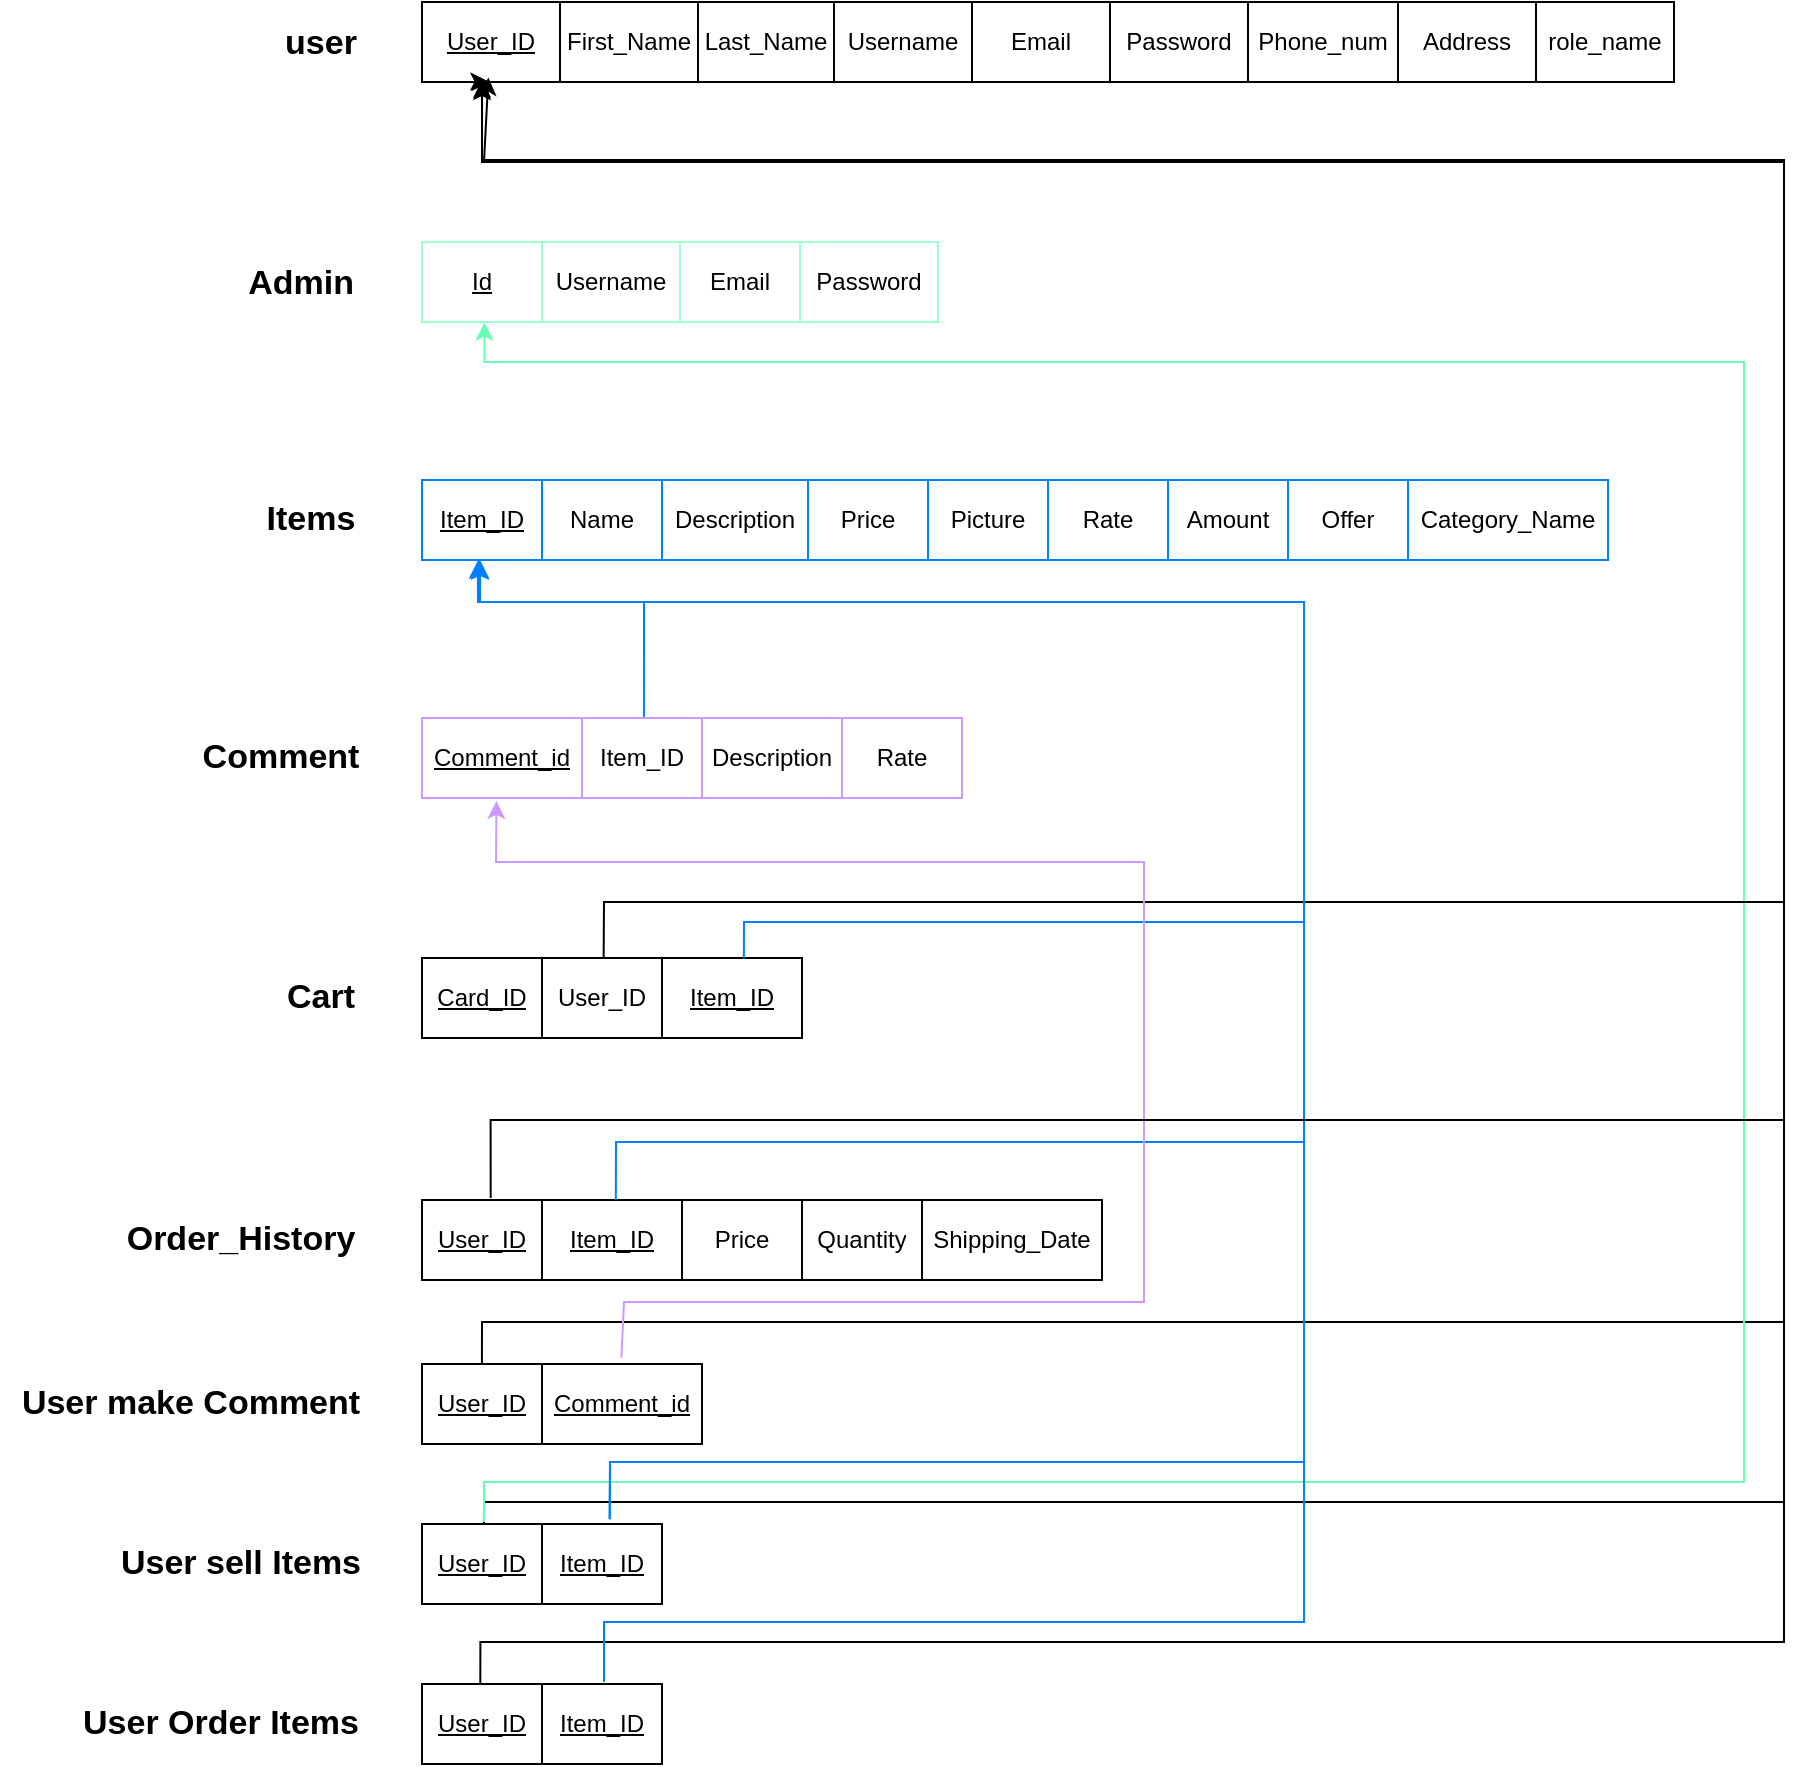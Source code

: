 <mxfile version="24.3.1" type="github">
  <diagram name="Page-1" id="xQmfJpdgPRTWPDpoaqdf">
    <mxGraphModel dx="890" dy="948" grid="1" gridSize="10" guides="1" tooltips="1" connect="1" arrows="1" fold="1" page="1" pageScale="1" pageWidth="1100" pageHeight="1100" math="0" shadow="0">
      <root>
        <mxCell id="0" />
        <mxCell id="1" parent="0" />
        <mxCell id="tr0Whg6YNkIq0rUrmcpO-4" value="" style="shape=table;startSize=0;container=1;collapsible=0;childLayout=tableLayout;" parent="1" vertex="1">
          <mxGeometry x="319" y="171" width="626" height="40" as="geometry" />
        </mxCell>
        <mxCell id="tr0Whg6YNkIq0rUrmcpO-5" value="" style="shape=tableRow;horizontal=0;startSize=0;swimlaneHead=0;swimlaneBody=0;strokeColor=inherit;top=0;left=0;bottom=0;right=0;collapsible=0;dropTarget=0;fillColor=none;points=[[0,0.5],[1,0.5]];portConstraint=eastwest;" parent="tr0Whg6YNkIq0rUrmcpO-4" vertex="1">
          <mxGeometry width="626" height="40" as="geometry" />
        </mxCell>
        <mxCell id="tr0Whg6YNkIq0rUrmcpO-6" value="&lt;div&gt;&lt;u&gt;User_ID&lt;/u&gt;&lt;/div&gt;" style="shape=partialRectangle;html=1;whiteSpace=wrap;connectable=0;strokeColor=inherit;overflow=hidden;fillColor=none;top=0;left=0;bottom=0;right=0;pointerEvents=1;" parent="tr0Whg6YNkIq0rUrmcpO-5" vertex="1">
          <mxGeometry width="69" height="40" as="geometry">
            <mxRectangle width="69" height="40" as="alternateBounds" />
          </mxGeometry>
        </mxCell>
        <mxCell id="tr0Whg6YNkIq0rUrmcpO-7" value="&lt;div&gt;First_Name&lt;/div&gt;" style="shape=partialRectangle;html=1;whiteSpace=wrap;connectable=0;strokeColor=inherit;overflow=hidden;fillColor=none;top=0;left=0;bottom=0;right=0;pointerEvents=1;" parent="tr0Whg6YNkIq0rUrmcpO-5" vertex="1">
          <mxGeometry x="69" width="69" height="40" as="geometry">
            <mxRectangle width="69" height="40" as="alternateBounds" />
          </mxGeometry>
        </mxCell>
        <mxCell id="tr0Whg6YNkIq0rUrmcpO-8" value="&lt;div&gt;Last_Name&lt;/div&gt;" style="shape=partialRectangle;html=1;whiteSpace=wrap;connectable=0;strokeColor=inherit;overflow=hidden;fillColor=none;top=0;left=0;bottom=0;right=0;pointerEvents=1;" parent="tr0Whg6YNkIq0rUrmcpO-5" vertex="1">
          <mxGeometry x="138" width="68" height="40" as="geometry">
            <mxRectangle width="68" height="40" as="alternateBounds" />
          </mxGeometry>
        </mxCell>
        <mxCell id="tr0Whg6YNkIq0rUrmcpO-9" value="&lt;div&gt;Username&lt;/div&gt;" style="shape=partialRectangle;html=1;whiteSpace=wrap;connectable=0;strokeColor=inherit;overflow=hidden;fillColor=none;top=0;left=0;bottom=0;right=0;pointerEvents=1;" parent="tr0Whg6YNkIq0rUrmcpO-5" vertex="1">
          <mxGeometry x="206" width="69" height="40" as="geometry">
            <mxRectangle width="69" height="40" as="alternateBounds" />
          </mxGeometry>
        </mxCell>
        <mxCell id="tr0Whg6YNkIq0rUrmcpO-10" value="&lt;div&gt;Email&lt;/div&gt;" style="shape=partialRectangle;html=1;whiteSpace=wrap;connectable=0;strokeColor=inherit;overflow=hidden;fillColor=none;top=0;left=0;bottom=0;right=0;pointerEvents=1;" parent="tr0Whg6YNkIq0rUrmcpO-5" vertex="1">
          <mxGeometry x="275" width="69" height="40" as="geometry">
            <mxRectangle width="69" height="40" as="alternateBounds" />
          </mxGeometry>
        </mxCell>
        <mxCell id="tr0Whg6YNkIq0rUrmcpO-11" value="Password" style="shape=partialRectangle;html=1;whiteSpace=wrap;connectable=0;strokeColor=inherit;overflow=hidden;fillColor=none;top=0;left=0;bottom=0;right=0;pointerEvents=1;" parent="tr0Whg6YNkIq0rUrmcpO-5" vertex="1">
          <mxGeometry x="344" width="69" height="40" as="geometry">
            <mxRectangle width="69" height="40" as="alternateBounds" />
          </mxGeometry>
        </mxCell>
        <mxCell id="tr0Whg6YNkIq0rUrmcpO-12" value="&lt;div&gt;Phone_num&lt;/div&gt;" style="shape=partialRectangle;html=1;whiteSpace=wrap;connectable=0;strokeColor=inherit;overflow=hidden;fillColor=none;top=0;left=0;bottom=0;right=0;pointerEvents=1;" parent="tr0Whg6YNkIq0rUrmcpO-5" vertex="1">
          <mxGeometry x="413" width="75" height="40" as="geometry">
            <mxRectangle width="75" height="40" as="alternateBounds" />
          </mxGeometry>
        </mxCell>
        <mxCell id="tr0Whg6YNkIq0rUrmcpO-13" value="Address" style="shape=partialRectangle;html=1;whiteSpace=wrap;connectable=0;strokeColor=inherit;overflow=hidden;fillColor=none;top=0;left=0;bottom=0;right=0;pointerEvents=1;" parent="tr0Whg6YNkIq0rUrmcpO-5" vertex="1">
          <mxGeometry x="488" width="69" height="40" as="geometry">
            <mxRectangle width="69" height="40" as="alternateBounds" />
          </mxGeometry>
        </mxCell>
        <mxCell id="vyuRnfYYCVV1Z0dcyBoy-5" value="&lt;div&gt;role_name&lt;/div&gt;" style="shape=partialRectangle;html=1;whiteSpace=wrap;connectable=0;strokeColor=inherit;overflow=hidden;fillColor=none;top=0;left=0;bottom=0;right=0;pointerEvents=1;" vertex="1" parent="tr0Whg6YNkIq0rUrmcpO-5">
          <mxGeometry x="557" width="69" height="40" as="geometry">
            <mxRectangle width="69" height="40" as="alternateBounds" />
          </mxGeometry>
        </mxCell>
        <mxCell id="tr0Whg6YNkIq0rUrmcpO-14" value="" style="shape=table;startSize=0;container=1;collapsible=0;childLayout=tableLayout;strokeColor=#99FFCC;" parent="1" vertex="1">
          <mxGeometry x="319" y="291" width="258" height="40" as="geometry" />
        </mxCell>
        <mxCell id="tr0Whg6YNkIq0rUrmcpO-15" value="" style="shape=tableRow;horizontal=0;startSize=0;swimlaneHead=0;swimlaneBody=0;strokeColor=inherit;top=0;left=0;bottom=0;right=0;collapsible=0;dropTarget=0;fillColor=none;points=[[0,0.5],[1,0.5]];portConstraint=eastwest;" parent="tr0Whg6YNkIq0rUrmcpO-14" vertex="1">
          <mxGeometry width="258" height="40" as="geometry" />
        </mxCell>
        <mxCell id="tr0Whg6YNkIq0rUrmcpO-16" value="&lt;u&gt;Id&lt;/u&gt;" style="shape=partialRectangle;html=1;whiteSpace=wrap;connectable=0;strokeColor=inherit;overflow=hidden;fillColor=none;top=0;left=0;bottom=0;right=0;pointerEvents=1;" parent="tr0Whg6YNkIq0rUrmcpO-15" vertex="1">
          <mxGeometry width="60" height="40" as="geometry">
            <mxRectangle width="60" height="40" as="alternateBounds" />
          </mxGeometry>
        </mxCell>
        <mxCell id="tr0Whg6YNkIq0rUrmcpO-17" value="&lt;div&gt;Username&lt;/div&gt;" style="shape=partialRectangle;html=1;whiteSpace=wrap;connectable=0;strokeColor=inherit;overflow=hidden;fillColor=none;top=0;left=0;bottom=0;right=0;pointerEvents=1;" parent="tr0Whg6YNkIq0rUrmcpO-15" vertex="1">
          <mxGeometry x="60" width="69" height="40" as="geometry">
            <mxRectangle width="69" height="40" as="alternateBounds" />
          </mxGeometry>
        </mxCell>
        <mxCell id="tr0Whg6YNkIq0rUrmcpO-18" value="&lt;div&gt;Email&lt;/div&gt;" style="shape=partialRectangle;html=1;whiteSpace=wrap;connectable=0;strokeColor=inherit;overflow=hidden;fillColor=none;top=0;left=0;bottom=0;right=0;pointerEvents=1;" parent="tr0Whg6YNkIq0rUrmcpO-15" vertex="1">
          <mxGeometry x="129" width="60" height="40" as="geometry">
            <mxRectangle width="60" height="40" as="alternateBounds" />
          </mxGeometry>
        </mxCell>
        <mxCell id="tr0Whg6YNkIq0rUrmcpO-19" value="Password" style="shape=partialRectangle;html=1;whiteSpace=wrap;connectable=0;strokeColor=inherit;overflow=hidden;fillColor=none;top=0;left=0;bottom=0;right=0;pointerEvents=1;" parent="tr0Whg6YNkIq0rUrmcpO-15" vertex="1">
          <mxGeometry x="189" width="69" height="40" as="geometry">
            <mxRectangle width="69" height="40" as="alternateBounds" />
          </mxGeometry>
        </mxCell>
        <mxCell id="tr0Whg6YNkIq0rUrmcpO-20" value="" style="shape=table;startSize=0;container=1;collapsible=0;childLayout=tableLayout;strokeColor=#007FFF;" parent="1" vertex="1">
          <mxGeometry x="319" y="410" width="593" height="40" as="geometry" />
        </mxCell>
        <mxCell id="tr0Whg6YNkIq0rUrmcpO-21" value="" style="shape=tableRow;horizontal=0;startSize=0;swimlaneHead=0;swimlaneBody=0;strokeColor=inherit;top=0;left=0;bottom=0;right=0;collapsible=0;dropTarget=0;fillColor=none;points=[[0,0.5],[1,0.5]];portConstraint=eastwest;" parent="tr0Whg6YNkIq0rUrmcpO-20" vertex="1">
          <mxGeometry width="593" height="40" as="geometry" />
        </mxCell>
        <mxCell id="tr0Whg6YNkIq0rUrmcpO-22" value="&lt;div&gt;&lt;u&gt;Item_ID&lt;/u&gt;&lt;/div&gt;" style="shape=partialRectangle;html=1;whiteSpace=wrap;connectable=0;strokeColor=inherit;overflow=hidden;fillColor=none;top=0;left=0;bottom=0;right=0;pointerEvents=1;" parent="tr0Whg6YNkIq0rUrmcpO-21" vertex="1">
          <mxGeometry width="60" height="40" as="geometry">
            <mxRectangle width="60" height="40" as="alternateBounds" />
          </mxGeometry>
        </mxCell>
        <mxCell id="tr0Whg6YNkIq0rUrmcpO-23" value="Name" style="shape=partialRectangle;html=1;whiteSpace=wrap;connectable=0;strokeColor=inherit;overflow=hidden;fillColor=none;top=0;left=0;bottom=0;right=0;pointerEvents=1;" parent="tr0Whg6YNkIq0rUrmcpO-21" vertex="1">
          <mxGeometry x="60" width="60" height="40" as="geometry">
            <mxRectangle width="60" height="40" as="alternateBounds" />
          </mxGeometry>
        </mxCell>
        <mxCell id="tr0Whg6YNkIq0rUrmcpO-24" value="&lt;div&gt;Description&lt;/div&gt;" style="shape=partialRectangle;html=1;whiteSpace=wrap;connectable=0;strokeColor=inherit;overflow=hidden;fillColor=none;top=0;left=0;bottom=0;right=0;pointerEvents=1;" parent="tr0Whg6YNkIq0rUrmcpO-21" vertex="1">
          <mxGeometry x="120" width="73" height="40" as="geometry">
            <mxRectangle width="73" height="40" as="alternateBounds" />
          </mxGeometry>
        </mxCell>
        <mxCell id="tr0Whg6YNkIq0rUrmcpO-25" value="&lt;div&gt;Price&lt;/div&gt;" style="shape=partialRectangle;html=1;whiteSpace=wrap;connectable=0;strokeColor=inherit;overflow=hidden;fillColor=none;top=0;left=0;bottom=0;right=0;pointerEvents=1;" parent="tr0Whg6YNkIq0rUrmcpO-21" vertex="1">
          <mxGeometry x="193" width="60" height="40" as="geometry">
            <mxRectangle width="60" height="40" as="alternateBounds" />
          </mxGeometry>
        </mxCell>
        <mxCell id="tr0Whg6YNkIq0rUrmcpO-26" value="Picture" style="shape=partialRectangle;html=1;whiteSpace=wrap;connectable=0;strokeColor=inherit;overflow=hidden;fillColor=none;top=0;left=0;bottom=0;right=0;pointerEvents=1;" parent="tr0Whg6YNkIq0rUrmcpO-21" vertex="1">
          <mxGeometry x="253" width="60" height="40" as="geometry">
            <mxRectangle width="60" height="40" as="alternateBounds" />
          </mxGeometry>
        </mxCell>
        <mxCell id="tr0Whg6YNkIq0rUrmcpO-27" value="Rate" style="shape=partialRectangle;html=1;whiteSpace=wrap;connectable=0;strokeColor=inherit;overflow=hidden;fillColor=none;top=0;left=0;bottom=0;right=0;pointerEvents=1;" parent="tr0Whg6YNkIq0rUrmcpO-21" vertex="1">
          <mxGeometry x="313" width="60" height="40" as="geometry">
            <mxRectangle width="60" height="40" as="alternateBounds" />
          </mxGeometry>
        </mxCell>
        <mxCell id="tr0Whg6YNkIq0rUrmcpO-28" value="&lt;div&gt;Amount&lt;/div&gt;" style="shape=partialRectangle;html=1;whiteSpace=wrap;connectable=0;strokeColor=inherit;overflow=hidden;fillColor=none;top=0;left=0;bottom=0;right=0;pointerEvents=1;" parent="tr0Whg6YNkIq0rUrmcpO-21" vertex="1">
          <mxGeometry x="373" width="60" height="40" as="geometry">
            <mxRectangle width="60" height="40" as="alternateBounds" />
          </mxGeometry>
        </mxCell>
        <mxCell id="tr0Whg6YNkIq0rUrmcpO-29" value="Offer" style="shape=partialRectangle;html=1;whiteSpace=wrap;connectable=0;strokeColor=inherit;overflow=hidden;fillColor=none;top=0;left=0;bottom=0;right=0;pointerEvents=1;" parent="tr0Whg6YNkIq0rUrmcpO-21" vertex="1">
          <mxGeometry x="433" width="60" height="40" as="geometry">
            <mxRectangle width="60" height="40" as="alternateBounds" />
          </mxGeometry>
        </mxCell>
        <mxCell id="tr0Whg6YNkIq0rUrmcpO-99" value="Category_Name" style="shape=partialRectangle;html=1;whiteSpace=wrap;connectable=0;strokeColor=inherit;overflow=hidden;fillColor=none;top=0;left=0;bottom=0;right=0;pointerEvents=1;" parent="tr0Whg6YNkIq0rUrmcpO-21" vertex="1">
          <mxGeometry x="493" width="100" height="40" as="geometry">
            <mxRectangle width="100" height="40" as="alternateBounds" />
          </mxGeometry>
        </mxCell>
        <mxCell id="tr0Whg6YNkIq0rUrmcpO-30" value="&lt;div style=&quot;font-size: 18px;&quot;&gt;&lt;font size=&quot;1&quot;&gt;&lt;b&gt;&lt;font style=&quot;font-size: 17px;&quot;&gt;user&lt;/font&gt;&lt;/b&gt;&lt;/font&gt;&lt;/div&gt;" style="text;html=1;align=center;verticalAlign=middle;resizable=0;points=[];autosize=1;strokeColor=none;fillColor=none;" parent="1" vertex="1">
          <mxGeometry x="238" y="171" width="60" height="40" as="geometry" />
        </mxCell>
        <mxCell id="tr0Whg6YNkIq0rUrmcpO-31" value="&lt;font style=&quot;font-size: 17px;&quot;&gt;&lt;b&gt;Items&lt;/b&gt;&lt;/font&gt;" style="text;html=1;align=center;verticalAlign=middle;resizable=0;points=[];autosize=1;strokeColor=none;fillColor=none;" parent="1" vertex="1">
          <mxGeometry x="228" y="415" width="70" height="30" as="geometry" />
        </mxCell>
        <mxCell id="tr0Whg6YNkIq0rUrmcpO-32" value="&lt;div style=&quot;font-size: 18px;&quot;&gt;&lt;font size=&quot;1&quot;&gt;&lt;b&gt;&lt;font style=&quot;font-size: 17px;&quot;&gt;Admin&lt;/font&gt;&lt;/b&gt;&lt;/font&gt;&lt;/div&gt;" style="text;html=1;align=center;verticalAlign=middle;resizable=0;points=[];autosize=1;strokeColor=none;fillColor=none;" parent="1" vertex="1">
          <mxGeometry x="218" y="291" width="80" height="40" as="geometry" />
        </mxCell>
        <mxCell id="tr0Whg6YNkIq0rUrmcpO-40" value="&lt;div&gt;&lt;font style=&quot;font-size: 17px;&quot;&gt;&lt;b&gt;Comment&lt;/b&gt;&lt;/font&gt;&lt;/div&gt;" style="text;html=1;align=center;verticalAlign=middle;resizable=0;points=[];autosize=1;strokeColor=none;fillColor=none;" parent="1" vertex="1">
          <mxGeometry x="198" y="534" width="100" height="30" as="geometry" />
        </mxCell>
        <mxCell id="tr0Whg6YNkIq0rUrmcpO-42" value="" style="shape=table;startSize=0;container=1;collapsible=0;childLayout=tableLayout;strokeColor=#CC99FF;" parent="1" vertex="1">
          <mxGeometry x="319" y="529" width="270" height="40" as="geometry" />
        </mxCell>
        <mxCell id="tr0Whg6YNkIq0rUrmcpO-43" value="" style="shape=tableRow;horizontal=0;startSize=0;swimlaneHead=0;swimlaneBody=0;strokeColor=inherit;top=0;left=0;bottom=0;right=0;collapsible=0;dropTarget=0;fillColor=none;points=[[0,0.5],[1,0.5]];portConstraint=eastwest;" parent="tr0Whg6YNkIq0rUrmcpO-42" vertex="1">
          <mxGeometry width="270" height="40" as="geometry" />
        </mxCell>
        <mxCell id="tr0Whg6YNkIq0rUrmcpO-44" value="&lt;u&gt;Comment_id&lt;/u&gt;" style="shape=partialRectangle;html=1;whiteSpace=wrap;connectable=0;strokeColor=inherit;overflow=hidden;fillColor=none;top=0;left=0;bottom=0;right=0;pointerEvents=1;" parent="tr0Whg6YNkIq0rUrmcpO-43" vertex="1">
          <mxGeometry width="80" height="40" as="geometry">
            <mxRectangle width="80" height="40" as="alternateBounds" />
          </mxGeometry>
        </mxCell>
        <mxCell id="tr0Whg6YNkIq0rUrmcpO-45" value="&lt;div&gt;Item_ID&lt;/div&gt;" style="shape=partialRectangle;html=1;whiteSpace=wrap;connectable=0;strokeColor=inherit;overflow=hidden;fillColor=none;top=0;left=0;bottom=0;right=0;pointerEvents=1;" parent="tr0Whg6YNkIq0rUrmcpO-43" vertex="1">
          <mxGeometry x="80" width="60" height="40" as="geometry">
            <mxRectangle width="60" height="40" as="alternateBounds" />
          </mxGeometry>
        </mxCell>
        <mxCell id="tr0Whg6YNkIq0rUrmcpO-46" value="&lt;div&gt;Description&lt;/div&gt;" style="shape=partialRectangle;html=1;whiteSpace=wrap;connectable=0;strokeColor=inherit;overflow=hidden;fillColor=none;top=0;left=0;bottom=0;right=0;pointerEvents=1;" parent="tr0Whg6YNkIq0rUrmcpO-43" vertex="1">
          <mxGeometry x="140" width="70" height="40" as="geometry">
            <mxRectangle width="70" height="40" as="alternateBounds" />
          </mxGeometry>
        </mxCell>
        <mxCell id="tr0Whg6YNkIq0rUrmcpO-47" value="Rate" style="shape=partialRectangle;html=1;whiteSpace=wrap;connectable=0;strokeColor=inherit;overflow=hidden;fillColor=none;top=0;left=0;bottom=0;right=0;pointerEvents=1;" parent="tr0Whg6YNkIq0rUrmcpO-43" vertex="1">
          <mxGeometry x="210" width="60" height="40" as="geometry">
            <mxRectangle width="60" height="40" as="alternateBounds" />
          </mxGeometry>
        </mxCell>
        <mxCell id="tr0Whg6YNkIq0rUrmcpO-48" value="" style="shape=table;startSize=0;container=1;collapsible=0;childLayout=tableLayout;" parent="1" vertex="1">
          <mxGeometry x="319" y="649" width="190" height="40" as="geometry" />
        </mxCell>
        <mxCell id="tr0Whg6YNkIq0rUrmcpO-49" value="" style="shape=tableRow;horizontal=0;startSize=0;swimlaneHead=0;swimlaneBody=0;strokeColor=inherit;top=0;left=0;bottom=0;right=0;collapsible=0;dropTarget=0;fillColor=none;points=[[0,0.5],[1,0.5]];portConstraint=eastwest;" parent="tr0Whg6YNkIq0rUrmcpO-48" vertex="1">
          <mxGeometry width="190" height="40" as="geometry" />
        </mxCell>
        <mxCell id="tr0Whg6YNkIq0rUrmcpO-50" value="&lt;div&gt;&lt;u&gt;Card_ID&lt;/u&gt;&lt;/div&gt;" style="shape=partialRectangle;html=1;whiteSpace=wrap;connectable=0;strokeColor=inherit;overflow=hidden;fillColor=none;top=0;left=0;bottom=0;right=0;pointerEvents=1;" parent="tr0Whg6YNkIq0rUrmcpO-49" vertex="1">
          <mxGeometry width="60" height="40" as="geometry">
            <mxRectangle width="60" height="40" as="alternateBounds" />
          </mxGeometry>
        </mxCell>
        <mxCell id="tr0Whg6YNkIq0rUrmcpO-51" value="&lt;div&gt;User_ID&lt;/div&gt;" style="shape=partialRectangle;html=1;whiteSpace=wrap;connectable=0;strokeColor=inherit;overflow=hidden;fillColor=none;top=0;left=0;bottom=0;right=0;pointerEvents=1;" parent="tr0Whg6YNkIq0rUrmcpO-49" vertex="1">
          <mxGeometry x="60" width="60" height="40" as="geometry">
            <mxRectangle width="60" height="40" as="alternateBounds" />
          </mxGeometry>
        </mxCell>
        <mxCell id="tr0Whg6YNkIq0rUrmcpO-52" value="&lt;div&gt;&lt;u&gt;Item_ID&lt;/u&gt;&lt;/div&gt;" style="shape=partialRectangle;html=1;whiteSpace=wrap;connectable=0;strokeColor=inherit;overflow=hidden;fillColor=none;top=0;left=0;bottom=0;right=0;pointerEvents=1;" parent="tr0Whg6YNkIq0rUrmcpO-49" vertex="1">
          <mxGeometry x="120" width="70" height="40" as="geometry">
            <mxRectangle width="70" height="40" as="alternateBounds" />
          </mxGeometry>
        </mxCell>
        <mxCell id="tr0Whg6YNkIq0rUrmcpO-53" value="&lt;div&gt;&lt;font style=&quot;font-size: 17px;&quot;&gt;&lt;b&gt;Cart&lt;/b&gt;&lt;/font&gt;&lt;/div&gt;" style="text;html=1;align=center;verticalAlign=middle;resizable=0;points=[];autosize=1;strokeColor=none;fillColor=none;" parent="1" vertex="1">
          <mxGeometry x="238" y="654" width="60" height="30" as="geometry" />
        </mxCell>
        <mxCell id="tr0Whg6YNkIq0rUrmcpO-54" value="" style="shape=table;startSize=0;container=1;collapsible=0;childLayout=tableLayout;" parent="1" vertex="1">
          <mxGeometry x="319" y="770" width="340" height="40" as="geometry" />
        </mxCell>
        <mxCell id="tr0Whg6YNkIq0rUrmcpO-55" value="" style="shape=tableRow;horizontal=0;startSize=0;swimlaneHead=0;swimlaneBody=0;strokeColor=inherit;top=0;left=0;bottom=0;right=0;collapsible=0;dropTarget=0;fillColor=none;points=[[0,0.5],[1,0.5]];portConstraint=eastwest;" parent="tr0Whg6YNkIq0rUrmcpO-54" vertex="1">
          <mxGeometry width="340" height="40" as="geometry" />
        </mxCell>
        <mxCell id="tr0Whg6YNkIq0rUrmcpO-56" value="&lt;div&gt;&lt;u&gt;User_ID&lt;/u&gt;&lt;/div&gt;" style="shape=partialRectangle;html=1;whiteSpace=wrap;connectable=0;strokeColor=inherit;overflow=hidden;fillColor=none;top=0;left=0;bottom=0;right=0;pointerEvents=1;" parent="tr0Whg6YNkIq0rUrmcpO-55" vertex="1">
          <mxGeometry width="60" height="40" as="geometry">
            <mxRectangle width="60" height="40" as="alternateBounds" />
          </mxGeometry>
        </mxCell>
        <mxCell id="tr0Whg6YNkIq0rUrmcpO-57" value="&lt;div&gt;&lt;u&gt;Item_ID&lt;/u&gt;&lt;/div&gt;" style="shape=partialRectangle;html=1;whiteSpace=wrap;connectable=0;strokeColor=inherit;overflow=hidden;fillColor=none;top=0;left=0;bottom=0;right=0;pointerEvents=1;" parent="tr0Whg6YNkIq0rUrmcpO-55" vertex="1">
          <mxGeometry x="60" width="70" height="40" as="geometry">
            <mxRectangle width="70" height="40" as="alternateBounds" />
          </mxGeometry>
        </mxCell>
        <mxCell id="tr0Whg6YNkIq0rUrmcpO-58" value="Price" style="shape=partialRectangle;html=1;whiteSpace=wrap;connectable=0;strokeColor=inherit;overflow=hidden;fillColor=none;top=0;left=0;bottom=0;right=0;pointerEvents=1;" parent="tr0Whg6YNkIq0rUrmcpO-55" vertex="1">
          <mxGeometry x="130" width="60" height="40" as="geometry">
            <mxRectangle width="60" height="40" as="alternateBounds" />
          </mxGeometry>
        </mxCell>
        <mxCell id="tr0Whg6YNkIq0rUrmcpO-59" value="Quantity" style="shape=partialRectangle;html=1;whiteSpace=wrap;connectable=0;strokeColor=inherit;overflow=hidden;fillColor=none;top=0;left=0;bottom=0;right=0;pointerEvents=1;" parent="tr0Whg6YNkIq0rUrmcpO-55" vertex="1">
          <mxGeometry x="190" width="60" height="40" as="geometry">
            <mxRectangle width="60" height="40" as="alternateBounds" />
          </mxGeometry>
        </mxCell>
        <mxCell id="tr0Whg6YNkIq0rUrmcpO-60" value="Shipping_Date" style="shape=partialRectangle;html=1;whiteSpace=wrap;connectable=0;strokeColor=inherit;overflow=hidden;fillColor=none;top=0;left=0;bottom=0;right=0;pointerEvents=1;" parent="tr0Whg6YNkIq0rUrmcpO-55" vertex="1">
          <mxGeometry x="250" width="90" height="40" as="geometry">
            <mxRectangle width="90" height="40" as="alternateBounds" />
          </mxGeometry>
        </mxCell>
        <mxCell id="tr0Whg6YNkIq0rUrmcpO-61" value="&lt;div&gt;&lt;font style=&quot;font-size: 17px;&quot;&gt;&lt;b&gt;Order_History&lt;br&gt;&lt;/b&gt;&lt;/font&gt;&lt;/div&gt;" style="text;html=1;align=center;verticalAlign=middle;resizable=0;points=[];autosize=1;strokeColor=none;fillColor=none;" parent="1" vertex="1">
          <mxGeometry x="158" y="775" width="140" height="30" as="geometry" />
        </mxCell>
        <mxCell id="tr0Whg6YNkIq0rUrmcpO-74" value="" style="shape=table;startSize=0;container=1;collapsible=0;childLayout=tableLayout;" parent="1" vertex="1">
          <mxGeometry x="319" y="852" width="140" height="40" as="geometry" />
        </mxCell>
        <mxCell id="tr0Whg6YNkIq0rUrmcpO-75" value="" style="shape=tableRow;horizontal=0;startSize=0;swimlaneHead=0;swimlaneBody=0;strokeColor=inherit;top=0;left=0;bottom=0;right=0;collapsible=0;dropTarget=0;fillColor=none;points=[[0,0.5],[1,0.5]];portConstraint=eastwest;" parent="tr0Whg6YNkIq0rUrmcpO-74" vertex="1">
          <mxGeometry width="140" height="40" as="geometry" />
        </mxCell>
        <mxCell id="tr0Whg6YNkIq0rUrmcpO-76" value="&lt;div&gt;&lt;u&gt;User_ID&lt;/u&gt;&lt;/div&gt;" style="shape=partialRectangle;html=1;whiteSpace=wrap;connectable=0;strokeColor=inherit;overflow=hidden;fillColor=none;top=0;left=0;bottom=0;right=0;pointerEvents=1;" parent="tr0Whg6YNkIq0rUrmcpO-75" vertex="1">
          <mxGeometry width="60" height="40" as="geometry">
            <mxRectangle width="60" height="40" as="alternateBounds" />
          </mxGeometry>
        </mxCell>
        <mxCell id="tr0Whg6YNkIq0rUrmcpO-77" value="&lt;u&gt;Comment_id&lt;/u&gt;" style="shape=partialRectangle;html=1;whiteSpace=wrap;connectable=0;strokeColor=inherit;overflow=hidden;fillColor=none;top=0;left=0;bottom=0;right=0;pointerEvents=1;" parent="tr0Whg6YNkIq0rUrmcpO-75" vertex="1">
          <mxGeometry x="60" width="80" height="40" as="geometry">
            <mxRectangle width="80" height="40" as="alternateBounds" />
          </mxGeometry>
        </mxCell>
        <mxCell id="tr0Whg6YNkIq0rUrmcpO-78" value="&lt;div&gt;&lt;font style=&quot;font-size: 17px;&quot;&gt;&lt;b&gt;User make Comment&lt;br&gt;&lt;/b&gt;&lt;/font&gt;&lt;/div&gt;" style="text;html=1;align=center;verticalAlign=middle;resizable=0;points=[];autosize=1;strokeColor=none;fillColor=none;" parent="1" vertex="1">
          <mxGeometry x="108" y="857" width="190" height="30" as="geometry" />
        </mxCell>
        <mxCell id="tr0Whg6YNkIq0rUrmcpO-89" value="" style="shape=table;startSize=0;container=1;collapsible=0;childLayout=tableLayout;" parent="1" vertex="1">
          <mxGeometry x="319" y="932" width="120" height="40" as="geometry" />
        </mxCell>
        <mxCell id="tr0Whg6YNkIq0rUrmcpO-90" value="" style="shape=tableRow;horizontal=0;startSize=0;swimlaneHead=0;swimlaneBody=0;strokeColor=inherit;top=0;left=0;bottom=0;right=0;collapsible=0;dropTarget=0;fillColor=none;points=[[0,0.5],[1,0.5]];portConstraint=eastwest;" parent="tr0Whg6YNkIq0rUrmcpO-89" vertex="1">
          <mxGeometry width="120" height="40" as="geometry" />
        </mxCell>
        <mxCell id="tr0Whg6YNkIq0rUrmcpO-91" value="&lt;div&gt;&lt;u&gt;User_ID&lt;/u&gt;&lt;/div&gt;" style="shape=partialRectangle;html=1;whiteSpace=wrap;connectable=0;strokeColor=inherit;overflow=hidden;fillColor=none;top=0;left=0;bottom=0;right=0;pointerEvents=1;" parent="tr0Whg6YNkIq0rUrmcpO-90" vertex="1">
          <mxGeometry width="60" height="40" as="geometry">
            <mxRectangle width="60" height="40" as="alternateBounds" />
          </mxGeometry>
        </mxCell>
        <mxCell id="tr0Whg6YNkIq0rUrmcpO-92" value="&lt;div&gt;&lt;u&gt;Item_ID&lt;/u&gt;&lt;/div&gt;" style="shape=partialRectangle;html=1;whiteSpace=wrap;connectable=0;strokeColor=inherit;overflow=hidden;fillColor=none;top=0;left=0;bottom=0;right=0;pointerEvents=1;" parent="tr0Whg6YNkIq0rUrmcpO-90" vertex="1">
          <mxGeometry x="60" width="60" height="40" as="geometry">
            <mxRectangle width="60" height="40" as="alternateBounds" />
          </mxGeometry>
        </mxCell>
        <mxCell id="tr0Whg6YNkIq0rUrmcpO-93" value="&lt;div&gt;&lt;font style=&quot;font-size: 17px;&quot;&gt;&lt;b&gt;User sell Items&lt;br&gt;&lt;/b&gt;&lt;/font&gt;&lt;/div&gt;" style="text;html=1;align=center;verticalAlign=middle;resizable=0;points=[];autosize=1;strokeColor=none;fillColor=none;" parent="1" vertex="1">
          <mxGeometry x="158" y="937" width="140" height="30" as="geometry" />
        </mxCell>
        <mxCell id="tr0Whg6YNkIq0rUrmcpO-94" value="" style="shape=table;startSize=0;container=1;collapsible=0;childLayout=tableLayout;" parent="1" vertex="1">
          <mxGeometry x="319" y="1012" width="120" height="40" as="geometry" />
        </mxCell>
        <mxCell id="tr0Whg6YNkIq0rUrmcpO-95" value="" style="shape=tableRow;horizontal=0;startSize=0;swimlaneHead=0;swimlaneBody=0;strokeColor=inherit;top=0;left=0;bottom=0;right=0;collapsible=0;dropTarget=0;fillColor=none;points=[[0,0.5],[1,0.5]];portConstraint=eastwest;" parent="tr0Whg6YNkIq0rUrmcpO-94" vertex="1">
          <mxGeometry width="120" height="40" as="geometry" />
        </mxCell>
        <mxCell id="tr0Whg6YNkIq0rUrmcpO-96" value="&lt;div&gt;&lt;u&gt;User_ID&lt;/u&gt;&lt;/div&gt;" style="shape=partialRectangle;html=1;whiteSpace=wrap;connectable=0;strokeColor=inherit;overflow=hidden;fillColor=none;top=0;left=0;bottom=0;right=0;pointerEvents=1;" parent="tr0Whg6YNkIq0rUrmcpO-95" vertex="1">
          <mxGeometry width="60" height="40" as="geometry">
            <mxRectangle width="60" height="40" as="alternateBounds" />
          </mxGeometry>
        </mxCell>
        <mxCell id="tr0Whg6YNkIq0rUrmcpO-97" value="&lt;div&gt;&lt;u&gt;Item_ID&lt;/u&gt;&lt;/div&gt;" style="shape=partialRectangle;html=1;whiteSpace=wrap;connectable=0;strokeColor=inherit;overflow=hidden;fillColor=none;top=0;left=0;bottom=0;right=0;pointerEvents=1;" parent="tr0Whg6YNkIq0rUrmcpO-95" vertex="1">
          <mxGeometry x="60" width="60" height="40" as="geometry">
            <mxRectangle width="60" height="40" as="alternateBounds" />
          </mxGeometry>
        </mxCell>
        <mxCell id="tr0Whg6YNkIq0rUrmcpO-98" value="&lt;div&gt;&lt;font style=&quot;font-size: 17px;&quot;&gt;&lt;b&gt;User Order Items&lt;br&gt;&lt;/b&gt;&lt;/font&gt;&lt;/div&gt;" style="text;html=1;align=center;verticalAlign=middle;resizable=0;points=[];autosize=1;strokeColor=none;fillColor=none;" parent="1" vertex="1">
          <mxGeometry x="138" y="1017" width="160" height="30" as="geometry" />
        </mxCell>
        <mxCell id="tr0Whg6YNkIq0rUrmcpO-101" value="" style="endArrow=classic;html=1;rounded=0;entryX=0.053;entryY=0.995;entryDx=0;entryDy=0;entryPerimeter=0;edgeStyle=orthogonalEdgeStyle;elbow=vertical;exitX=0.243;exitY=0.008;exitDx=0;exitDy=0;exitPerimeter=0;" parent="1" source="tr0Whg6YNkIq0rUrmcpO-94" target="tr0Whg6YNkIq0rUrmcpO-5" edge="1">
          <mxGeometry width="50" height="50" relative="1" as="geometry">
            <mxPoint x="350" y="1011" as="sourcePoint" />
            <mxPoint x="349.192" y="250.8" as="targetPoint" />
            <Array as="points">
              <mxPoint x="348" y="991" />
              <mxPoint x="1000" y="991" />
              <mxPoint x="1000" y="251" />
              <mxPoint x="349" y="251" />
            </Array>
          </mxGeometry>
        </mxCell>
        <mxCell id="tr0Whg6YNkIq0rUrmcpO-104" value="" style="endArrow=classic;html=1;rounded=0;exitX=0.258;exitY=0.012;exitDx=0;exitDy=0;exitPerimeter=0;entryX=0.054;entryY=1.003;entryDx=0;entryDy=0;entryPerimeter=0;edgeStyle=orthogonalEdgeStyle;elbow=vertical;" parent="1" source="tr0Whg6YNkIq0rUrmcpO-90" target="tr0Whg6YNkIq0rUrmcpO-5" edge="1">
          <mxGeometry width="50" height="50" relative="1" as="geometry">
            <mxPoint x="358.36" y="851.76" as="sourcePoint" />
            <mxPoint x="359.192" y="250.24" as="targetPoint" />
            <Array as="points">
              <mxPoint x="350" y="921" />
              <mxPoint x="1000" y="921" />
              <mxPoint x="1000" y="251" />
              <mxPoint x="349" y="251" />
            </Array>
          </mxGeometry>
        </mxCell>
        <mxCell id="tr0Whg6YNkIq0rUrmcpO-106" value="" style="endArrow=classic;html=1;rounded=0;entryX=0.054;entryY=1.003;entryDx=0;entryDy=0;entryPerimeter=0;edgeStyle=orthogonalEdgeStyle;elbow=vertical;strokeColor=default;exitX=0.214;exitY=-0.001;exitDx=0;exitDy=0;exitPerimeter=0;" parent="1" source="tr0Whg6YNkIq0rUrmcpO-75" edge="1">
          <mxGeometry width="50" height="50" relative="1" as="geometry">
            <mxPoint x="350" y="851" as="sourcePoint" />
            <mxPoint x="349" y="211" as="targetPoint" />
            <Array as="points">
              <mxPoint x="349" y="831" />
              <mxPoint x="1000" y="831" />
              <mxPoint x="1000" y="251" />
              <mxPoint x="349" y="251" />
            </Array>
          </mxGeometry>
        </mxCell>
        <mxCell id="tr0Whg6YNkIq0rUrmcpO-110" value="" style="endArrow=classic;html=1;rounded=0;entryX=0.121;entryY=1.007;entryDx=0;entryDy=0;entryPerimeter=0;edgeStyle=orthogonalEdgeStyle;elbow=vertical;strokeColor=#66FFB3;" parent="1" target="tr0Whg6YNkIq0rUrmcpO-14" edge="1">
          <mxGeometry width="50" height="50" relative="1" as="geometry">
            <mxPoint x="350" y="931" as="sourcePoint" />
            <mxPoint x="360" y="351" as="targetPoint" />
            <Array as="points">
              <mxPoint x="350" y="911" />
              <mxPoint x="980" y="911" />
              <mxPoint x="980" y="351" />
              <mxPoint x="350" y="351" />
            </Array>
          </mxGeometry>
        </mxCell>
        <mxCell id="tr0Whg6YNkIq0rUrmcpO-112" value="" style="edgeStyle=none;orthogonalLoop=1;jettySize=auto;html=1;rounded=0;entryX=0.049;entryY=1.015;entryDx=0;entryDy=0;entryPerimeter=0;strokeColor=#007FFF;exitX=0.411;exitY=-0.013;exitDx=0;exitDy=0;exitPerimeter=0;" parent="1" source="tr0Whg6YNkIq0rUrmcpO-43" target="tr0Whg6YNkIq0rUrmcpO-21" edge="1">
          <mxGeometry width="80" relative="1" as="geometry">
            <mxPoint x="430" y="521" as="sourcePoint" />
            <mxPoint x="530" y="511" as="targetPoint" />
            <Array as="points">
              <mxPoint x="430" y="471" />
              <mxPoint x="348" y="471" />
            </Array>
          </mxGeometry>
        </mxCell>
        <mxCell id="tr0Whg6YNkIq0rUrmcpO-113" value="" style="edgeStyle=none;orthogonalLoop=1;jettySize=auto;html=1;rounded=0;exitX=0.847;exitY=0.006;exitDx=0;exitDy=0;exitPerimeter=0;strokeColor=#007FFF;" parent="1" source="tr0Whg6YNkIq0rUrmcpO-49" edge="1">
          <mxGeometry width="80" relative="1" as="geometry">
            <mxPoint x="461.47" y="649" as="sourcePoint" />
            <mxPoint x="348" y="450.76" as="targetPoint" />
            <Array as="points">
              <mxPoint x="480" y="631" />
              <mxPoint x="760" y="631" />
              <mxPoint x="760" y="471" />
              <mxPoint x="348" y="471" />
            </Array>
          </mxGeometry>
        </mxCell>
        <mxCell id="tr0Whg6YNkIq0rUrmcpO-114" value="" style="edgeStyle=none;orthogonalLoop=1;jettySize=auto;html=1;rounded=0;exitX=0.478;exitY=0.003;exitDx=0;exitDy=0;exitPerimeter=0;entryX=0.053;entryY=0.944;entryDx=0;entryDy=0;entryPerimeter=0;" parent="1" source="tr0Whg6YNkIq0rUrmcpO-49" target="tr0Whg6YNkIq0rUrmcpO-5" edge="1">
          <mxGeometry width="80" relative="1" as="geometry">
            <mxPoint x="450" y="491" as="sourcePoint" />
            <mxPoint x="530" y="491" as="targetPoint" />
            <Array as="points">
              <mxPoint x="410" y="621" />
              <mxPoint x="1000" y="621" />
              <mxPoint x="1000" y="251" />
              <mxPoint x="690" y="251" />
              <mxPoint x="350" y="251" />
            </Array>
          </mxGeometry>
        </mxCell>
        <mxCell id="tr0Whg6YNkIq0rUrmcpO-116" value="" style="edgeStyle=none;orthogonalLoop=1;jettySize=auto;html=1;rounded=0;exitX=0.285;exitY=0;exitDx=0;exitDy=0;exitPerimeter=0;entryX=0.049;entryY=1;entryDx=0;entryDy=0;entryPerimeter=0;strokeColor=#007FFF;" parent="1" source="tr0Whg6YNkIq0rUrmcpO-55" target="tr0Whg6YNkIq0rUrmcpO-20" edge="1">
          <mxGeometry width="80" relative="1" as="geometry">
            <mxPoint x="470" y="671" as="sourcePoint" />
            <mxPoint x="550" y="671" as="targetPoint" />
            <Array as="points">
              <mxPoint x="416" y="741" />
              <mxPoint x="760" y="741" />
              <mxPoint x="760" y="471" />
              <mxPoint x="348" y="471" />
            </Array>
          </mxGeometry>
        </mxCell>
        <mxCell id="tr0Whg6YNkIq0rUrmcpO-118" value="" style="edgeStyle=none;orthogonalLoop=1;jettySize=auto;html=1;rounded=0;exitX=0.712;exitY=-0.079;exitDx=0;exitDy=0;exitPerimeter=0;entryX=0.138;entryY=1.037;entryDx=0;entryDy=0;entryPerimeter=0;strokeColor=#CC99FF;" parent="1" source="tr0Whg6YNkIq0rUrmcpO-75" target="tr0Whg6YNkIq0rUrmcpO-43" edge="1">
          <mxGeometry width="80" relative="1" as="geometry">
            <mxPoint x="760" y="681" as="sourcePoint" />
            <mxPoint x="840" y="681" as="targetPoint" />
            <Array as="points">
              <mxPoint x="420" y="821" />
              <mxPoint x="680" y="821" />
              <mxPoint x="680" y="601" />
              <mxPoint x="356" y="601" />
            </Array>
          </mxGeometry>
        </mxCell>
        <mxCell id="tr0Whg6YNkIq0rUrmcpO-119" value="" style="edgeStyle=none;orthogonalLoop=1;jettySize=auto;html=1;rounded=0;exitX=0.782;exitY=-0.058;exitDx=0;exitDy=0;exitPerimeter=0;entryX=0.048;entryY=0.999;entryDx=0;entryDy=0;entryPerimeter=0;strokeColor=#007FFF;" parent="1" source="tr0Whg6YNkIq0rUrmcpO-90" target="tr0Whg6YNkIq0rUrmcpO-21" edge="1">
          <mxGeometry width="80" relative="1" as="geometry">
            <mxPoint x="570" y="891" as="sourcePoint" />
            <mxPoint x="650" y="891" as="targetPoint" />
            <Array as="points">
              <mxPoint x="413" y="901" />
              <mxPoint x="760" y="901" />
              <mxPoint x="760" y="471" />
              <mxPoint x="347" y="471" />
            </Array>
          </mxGeometry>
        </mxCell>
        <mxCell id="tr0Whg6YNkIq0rUrmcpO-123" value="" style="edgeStyle=none;orthogonalLoop=1;jettySize=auto;html=1;rounded=0;exitX=0.782;exitY=-0.058;exitDx=0;exitDy=0;exitPerimeter=0;entryX=0.048;entryY=0.999;entryDx=0;entryDy=0;entryPerimeter=0;strokeColor=#007FFF;" parent="1" source="tr0Whg6YNkIq0rUrmcpO-90" target="tr0Whg6YNkIq0rUrmcpO-21" edge="1">
          <mxGeometry width="80" relative="1" as="geometry">
            <mxPoint x="413" y="930" as="sourcePoint" />
            <mxPoint x="347" y="450" as="targetPoint" />
            <Array as="points">
              <mxPoint x="413" y="901" />
              <mxPoint x="760" y="901" />
              <mxPoint x="760" y="471" />
              <mxPoint x="347" y="471" />
            </Array>
          </mxGeometry>
        </mxCell>
        <mxCell id="tr0Whg6YNkIq0rUrmcpO-124" value="" style="edgeStyle=none;orthogonalLoop=1;jettySize=auto;html=1;rounded=0;entryX=0.047;entryY=1.008;entryDx=0;entryDy=0;entryPerimeter=0;strokeColor=#007FFF;" parent="1" target="tr0Whg6YNkIq0rUrmcpO-21" edge="1">
          <mxGeometry width="80" relative="1" as="geometry">
            <mxPoint x="410" y="1011" as="sourcePoint" />
            <mxPoint x="900" y="841" as="targetPoint" />
            <Array as="points">
              <mxPoint x="410" y="981" />
              <mxPoint x="760" y="981" />
              <mxPoint x="760" y="471" />
              <mxPoint x="347" y="471" />
            </Array>
          </mxGeometry>
        </mxCell>
        <mxCell id="vyuRnfYYCVV1Z0dcyBoy-8" value="" style="endArrow=classic;html=1;rounded=0;exitX=0.101;exitY=-0.026;exitDx=0;exitDy=0;exitPerimeter=0;entryX=0.048;entryY=0.971;entryDx=0;entryDy=0;entryPerimeter=0;edgeStyle=orthogonalEdgeStyle;" edge="1" parent="1" source="tr0Whg6YNkIq0rUrmcpO-55" target="tr0Whg6YNkIq0rUrmcpO-5">
          <mxGeometry width="50" height="50" relative="1" as="geometry">
            <mxPoint x="550" y="600" as="sourcePoint" />
            <mxPoint x="310" y="120" as="targetPoint" />
            <Array as="points">
              <mxPoint x="353" y="730" />
              <mxPoint x="1000" y="730" />
              <mxPoint x="1000" y="250" />
              <mxPoint x="349" y="250" />
            </Array>
          </mxGeometry>
        </mxCell>
      </root>
    </mxGraphModel>
  </diagram>
</mxfile>
